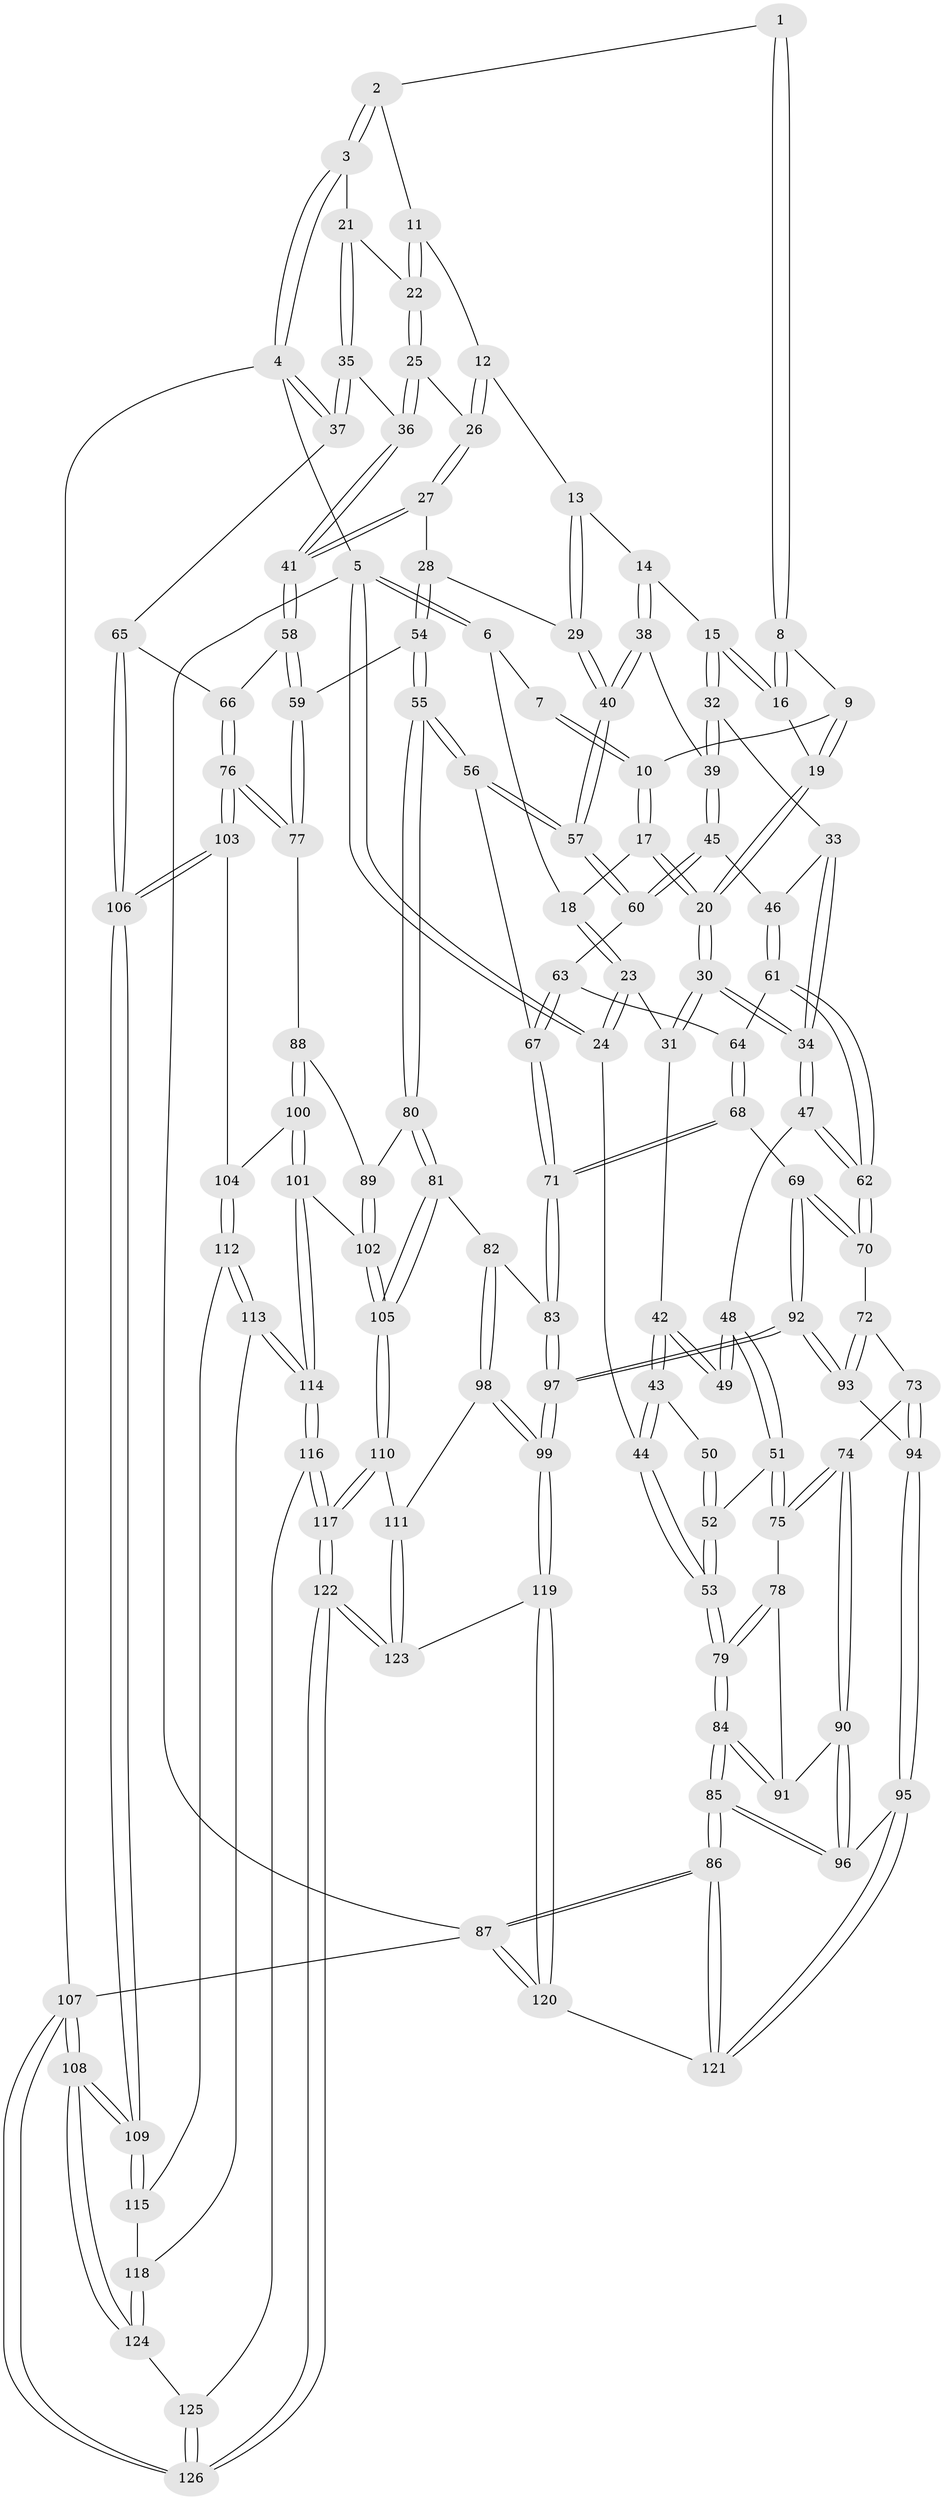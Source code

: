 // coarse degree distribution, {5: 0.42857142857142855, 6: 0.15873015873015872, 4: 0.23809523809523808, 3: 0.14285714285714285, 7: 0.031746031746031744}
// Generated by graph-tools (version 1.1) at 2025/21/03/04/25 18:21:20]
// undirected, 126 vertices, 312 edges
graph export_dot {
graph [start="1"]
  node [color=gray90,style=filled];
  1 [pos="+0.3915120982839632+0"];
  2 [pos="+0.7899684500370724+0"];
  3 [pos="+1+0"];
  4 [pos="+1+0"];
  5 [pos="+0+0"];
  6 [pos="+0.09589846042989446+0"];
  7 [pos="+0.3745981201675726+0"];
  8 [pos="+0.4576646422657187+0.05489157134677979"];
  9 [pos="+0.393003477870548+0.08142007954049743"];
  10 [pos="+0.31454445402440556+0.09968556332102477"];
  11 [pos="+0.7380828719584043+0"];
  12 [pos="+0.6443854066133325+0.10360009190453828"];
  13 [pos="+0.5927420777175447+0.12308678125027366"];
  14 [pos="+0.5164043823928539+0.140773351852733"];
  15 [pos="+0.5106700905425708+0.13931350395378334"];
  16 [pos="+0.5046431529541427+0.13297026120633845"];
  17 [pos="+0.24710901017336664+0.14507692306344747"];
  18 [pos="+0.22852567448410355+0.11011372853729541"];
  19 [pos="+0.31741357916248963+0.17490323117677975"];
  20 [pos="+0.25408763999806633+0.1998303073446288"];
  21 [pos="+0.9032814477407332+0.17701815110689487"];
  22 [pos="+0.8539210855510444+0.17251061034481024"];
  23 [pos="+0.03318057553267393+0.15314523503803124"];
  24 [pos="+0+0"];
  25 [pos="+0.7884339778389411+0.22096083279052042"];
  26 [pos="+0.7478805689865436+0.2366846740201277"];
  27 [pos="+0.7147551308298303+0.30940547894401493"];
  28 [pos="+0.7045894421414239+0.3159025189224841"];
  29 [pos="+0.6756067795528723+0.31795163997667064"];
  30 [pos="+0.24336454312715766+0.25491589564017275"];
  31 [pos="+0.14357376450201642+0.24412075404616682"];
  32 [pos="+0.42160945945847655+0.26193018812297036"];
  33 [pos="+0.41818587371579474+0.26348759704448477"];
  34 [pos="+0.26334932363846225+0.28986741069340477"];
  35 [pos="+1+0.29903408798749026"];
  36 [pos="+0.8956103130897244+0.36148528076608066"];
  37 [pos="+1+0.33415863230712983"];
  38 [pos="+0.5899223596414617+0.33040657331316675"];
  39 [pos="+0.499649385508269+0.33884987757415885"];
  40 [pos="+0.5980168645431574+0.3361852886421773"];
  41 [pos="+0.8621824221432246+0.38758624530430896"];
  42 [pos="+0.07837740455918052+0.30704385926785416"];
  43 [pos="+0+0.3119406689768061"];
  44 [pos="+0+0.2933585463898895"];
  45 [pos="+0.46477029031338346+0.3838701696541293"];
  46 [pos="+0.42601702083830334+0.3852301017361268"];
  47 [pos="+0.26155683195716106+0.38379101592080556"];
  48 [pos="+0.1292225373445875+0.42353605904961783"];
  49 [pos="+0.09051960550731696+0.35841570890238406"];
  50 [pos="+0.050466356800655185+0.366831975793372"];
  51 [pos="+0.09277145562042065+0.4572997302623536"];
  52 [pos="+0.03298204146274619+0.4424040004251679"];
  53 [pos="+0+0.4145897116724035"];
  54 [pos="+0.7268943306258075+0.49459913625103735"];
  55 [pos="+0.6758260769308007+0.5348624389926491"];
  56 [pos="+0.5984602635551308+0.46391473190786253"];
  57 [pos="+0.585124886131146+0.4289122882722678"];
  58 [pos="+0.8453572746134665+0.4484391736018157"];
  59 [pos="+0.8058874712254325+0.4835064701073365"];
  60 [pos="+0.4917827810828011+0.43368988631627126"];
  61 [pos="+0.3971428867949403+0.4005666726595145"];
  62 [pos="+0.2806592024685395+0.4124638342846683"];
  63 [pos="+0.4880946544164692+0.4394116561651523"];
  64 [pos="+0.4497759978166168+0.465300808551255"];
  65 [pos="+1+0.4692852433891816"];
  66 [pos="+0.8750093931611724+0.4680081118167826"];
  67 [pos="+0.5119476402759201+0.5183280866414488"];
  68 [pos="+0.41881207473604687+0.5465733903391284"];
  69 [pos="+0.3633803106184675+0.5484791659646872"];
  70 [pos="+0.29756615367023576+0.5076470107994314"];
  71 [pos="+0.47412706082594464+0.5689547200238597"];
  72 [pos="+0.2915272010916715+0.5134663568977877"];
  73 [pos="+0.201847694988841+0.5648612215601149"];
  74 [pos="+0.13251587411839405+0.5691886085459571"];
  75 [pos="+0.1008696795424573+0.544412835489621"];
  76 [pos="+0.9999089129082044+0.6196366138333183"];
  77 [pos="+0.8669693613525159+0.6223159103973196"];
  78 [pos="+0.0798323052061438+0.5536586273448214"];
  79 [pos="+0+0.6142794939144929"];
  80 [pos="+0.6638693322264906+0.6101847258208245"];
  81 [pos="+0.6449686712072386+0.6281932650087709"];
  82 [pos="+0.6142970934275713+0.6288412600115447"];
  83 [pos="+0.5173587230139098+0.6257524536188"];
  84 [pos="+0+0.6289512816553225"];
  85 [pos="+0+0.8200750910484048"];
  86 [pos="+0+1"];
  87 [pos="+0+1"];
  88 [pos="+0.8199192773215235+0.6545664535474357"];
  89 [pos="+0.7173888806835472+0.6305444956479632"];
  90 [pos="+0.11849632940485605+0.6948460849481997"];
  91 [pos="+0.04498127719087383+0.6600955325615809"];
  92 [pos="+0.35758541472815003+0.7732356619484307"];
  93 [pos="+0.2531184564131855+0.7521788504936706"];
  94 [pos="+0.22847540534218783+0.7531168747379127"];
  95 [pos="+0.17986383469462108+0.7678541666281493"];
  96 [pos="+0.13971661665718746+0.7384908026829192"];
  97 [pos="+0.4052452285479027+0.8062950288770718"];
  98 [pos="+0.4913505403364423+0.818959075233005"];
  99 [pos="+0.41231784471414484+0.8193446164648412"];
  100 [pos="+0.82235412231673+0.7530799700931043"];
  101 [pos="+0.7750414458633247+0.7862277218604949"];
  102 [pos="+0.7660031843557977+0.7842534432857927"];
  103 [pos="+1+0.6402051096949327"];
  104 [pos="+0.8897151649554462+0.7819904918421567"];
  105 [pos="+0.6471190146489407+0.7798477665284023"];
  106 [pos="+1+0.6337032447401464"];
  107 [pos="+1+1"];
  108 [pos="+1+1"];
  109 [pos="+1+0.6549873570679864"];
  110 [pos="+0.6320084701217528+0.8014347952165077"];
  111 [pos="+0.5954914575507441+0.8237132568795756"];
  112 [pos="+0.8937236063856943+0.8080539063404266"];
  113 [pos="+0.8773403246113485+0.8828176072153956"];
  114 [pos="+0.8007289924272818+0.9571880170783299"];
  115 [pos="+0.973318505057152+0.8405961399920513"];
  116 [pos="+0.8004769086118709+0.9578088470567152"];
  117 [pos="+0.7916503952336165+0.9734155550275829"];
  118 [pos="+0.9591455938870218+0.8899795945171284"];
  119 [pos="+0.36268916559799297+1"];
  120 [pos="+0.3055040343367024+1"];
  121 [pos="+0.16173442740276855+0.8183721581136633"];
  122 [pos="+0.7347420961307695+1"];
  123 [pos="+0.6542257984209849+1"];
  124 [pos="+0.9952851329934443+0.9312200147084722"];
  125 [pos="+0.9860101647248561+0.9371765618936312"];
  126 [pos="+0.7413106570617091+1"];
  1 -- 2;
  1 -- 8;
  1 -- 8;
  2 -- 3;
  2 -- 3;
  2 -- 11;
  3 -- 4;
  3 -- 4;
  3 -- 21;
  4 -- 5;
  4 -- 37;
  4 -- 37;
  4 -- 107;
  5 -- 6;
  5 -- 6;
  5 -- 24;
  5 -- 24;
  5 -- 87;
  6 -- 7;
  6 -- 18;
  7 -- 10;
  7 -- 10;
  8 -- 9;
  8 -- 16;
  8 -- 16;
  9 -- 10;
  9 -- 19;
  9 -- 19;
  10 -- 17;
  10 -- 17;
  11 -- 12;
  11 -- 22;
  11 -- 22;
  12 -- 13;
  12 -- 26;
  12 -- 26;
  13 -- 14;
  13 -- 29;
  13 -- 29;
  14 -- 15;
  14 -- 38;
  14 -- 38;
  15 -- 16;
  15 -- 16;
  15 -- 32;
  15 -- 32;
  16 -- 19;
  17 -- 18;
  17 -- 20;
  17 -- 20;
  18 -- 23;
  18 -- 23;
  19 -- 20;
  19 -- 20;
  20 -- 30;
  20 -- 30;
  21 -- 22;
  21 -- 35;
  21 -- 35;
  22 -- 25;
  22 -- 25;
  23 -- 24;
  23 -- 24;
  23 -- 31;
  24 -- 44;
  25 -- 26;
  25 -- 36;
  25 -- 36;
  26 -- 27;
  26 -- 27;
  27 -- 28;
  27 -- 41;
  27 -- 41;
  28 -- 29;
  28 -- 54;
  28 -- 54;
  29 -- 40;
  29 -- 40;
  30 -- 31;
  30 -- 31;
  30 -- 34;
  30 -- 34;
  31 -- 42;
  32 -- 33;
  32 -- 39;
  32 -- 39;
  33 -- 34;
  33 -- 34;
  33 -- 46;
  34 -- 47;
  34 -- 47;
  35 -- 36;
  35 -- 37;
  35 -- 37;
  36 -- 41;
  36 -- 41;
  37 -- 65;
  38 -- 39;
  38 -- 40;
  38 -- 40;
  39 -- 45;
  39 -- 45;
  40 -- 57;
  40 -- 57;
  41 -- 58;
  41 -- 58;
  42 -- 43;
  42 -- 43;
  42 -- 49;
  42 -- 49;
  43 -- 44;
  43 -- 44;
  43 -- 50;
  44 -- 53;
  44 -- 53;
  45 -- 46;
  45 -- 60;
  45 -- 60;
  46 -- 61;
  46 -- 61;
  47 -- 48;
  47 -- 62;
  47 -- 62;
  48 -- 49;
  48 -- 49;
  48 -- 51;
  48 -- 51;
  50 -- 52;
  50 -- 52;
  51 -- 52;
  51 -- 75;
  51 -- 75;
  52 -- 53;
  52 -- 53;
  53 -- 79;
  53 -- 79;
  54 -- 55;
  54 -- 55;
  54 -- 59;
  55 -- 56;
  55 -- 56;
  55 -- 80;
  55 -- 80;
  56 -- 57;
  56 -- 57;
  56 -- 67;
  57 -- 60;
  57 -- 60;
  58 -- 59;
  58 -- 59;
  58 -- 66;
  59 -- 77;
  59 -- 77;
  60 -- 63;
  61 -- 62;
  61 -- 62;
  61 -- 64;
  62 -- 70;
  62 -- 70;
  63 -- 64;
  63 -- 67;
  63 -- 67;
  64 -- 68;
  64 -- 68;
  65 -- 66;
  65 -- 106;
  65 -- 106;
  66 -- 76;
  66 -- 76;
  67 -- 71;
  67 -- 71;
  68 -- 69;
  68 -- 71;
  68 -- 71;
  69 -- 70;
  69 -- 70;
  69 -- 92;
  69 -- 92;
  70 -- 72;
  71 -- 83;
  71 -- 83;
  72 -- 73;
  72 -- 93;
  72 -- 93;
  73 -- 74;
  73 -- 94;
  73 -- 94;
  74 -- 75;
  74 -- 75;
  74 -- 90;
  74 -- 90;
  75 -- 78;
  76 -- 77;
  76 -- 77;
  76 -- 103;
  76 -- 103;
  77 -- 88;
  78 -- 79;
  78 -- 79;
  78 -- 91;
  79 -- 84;
  79 -- 84;
  80 -- 81;
  80 -- 81;
  80 -- 89;
  81 -- 82;
  81 -- 105;
  81 -- 105;
  82 -- 83;
  82 -- 98;
  82 -- 98;
  83 -- 97;
  83 -- 97;
  84 -- 85;
  84 -- 85;
  84 -- 91;
  84 -- 91;
  85 -- 86;
  85 -- 86;
  85 -- 96;
  85 -- 96;
  86 -- 87;
  86 -- 87;
  86 -- 121;
  86 -- 121;
  87 -- 107;
  87 -- 120;
  87 -- 120;
  88 -- 89;
  88 -- 100;
  88 -- 100;
  89 -- 102;
  89 -- 102;
  90 -- 91;
  90 -- 96;
  90 -- 96;
  92 -- 93;
  92 -- 93;
  92 -- 97;
  92 -- 97;
  93 -- 94;
  94 -- 95;
  94 -- 95;
  95 -- 96;
  95 -- 121;
  95 -- 121;
  97 -- 99;
  97 -- 99;
  98 -- 99;
  98 -- 99;
  98 -- 111;
  99 -- 119;
  99 -- 119;
  100 -- 101;
  100 -- 101;
  100 -- 104;
  101 -- 102;
  101 -- 114;
  101 -- 114;
  102 -- 105;
  102 -- 105;
  103 -- 104;
  103 -- 106;
  103 -- 106;
  104 -- 112;
  104 -- 112;
  105 -- 110;
  105 -- 110;
  106 -- 109;
  106 -- 109;
  107 -- 108;
  107 -- 108;
  107 -- 126;
  107 -- 126;
  108 -- 109;
  108 -- 109;
  108 -- 124;
  108 -- 124;
  109 -- 115;
  109 -- 115;
  110 -- 111;
  110 -- 117;
  110 -- 117;
  111 -- 123;
  111 -- 123;
  112 -- 113;
  112 -- 113;
  112 -- 115;
  113 -- 114;
  113 -- 114;
  113 -- 118;
  114 -- 116;
  114 -- 116;
  115 -- 118;
  116 -- 117;
  116 -- 117;
  116 -- 125;
  117 -- 122;
  117 -- 122;
  118 -- 124;
  118 -- 124;
  119 -- 120;
  119 -- 120;
  119 -- 123;
  120 -- 121;
  122 -- 123;
  122 -- 123;
  122 -- 126;
  122 -- 126;
  124 -- 125;
  125 -- 126;
  125 -- 126;
}
